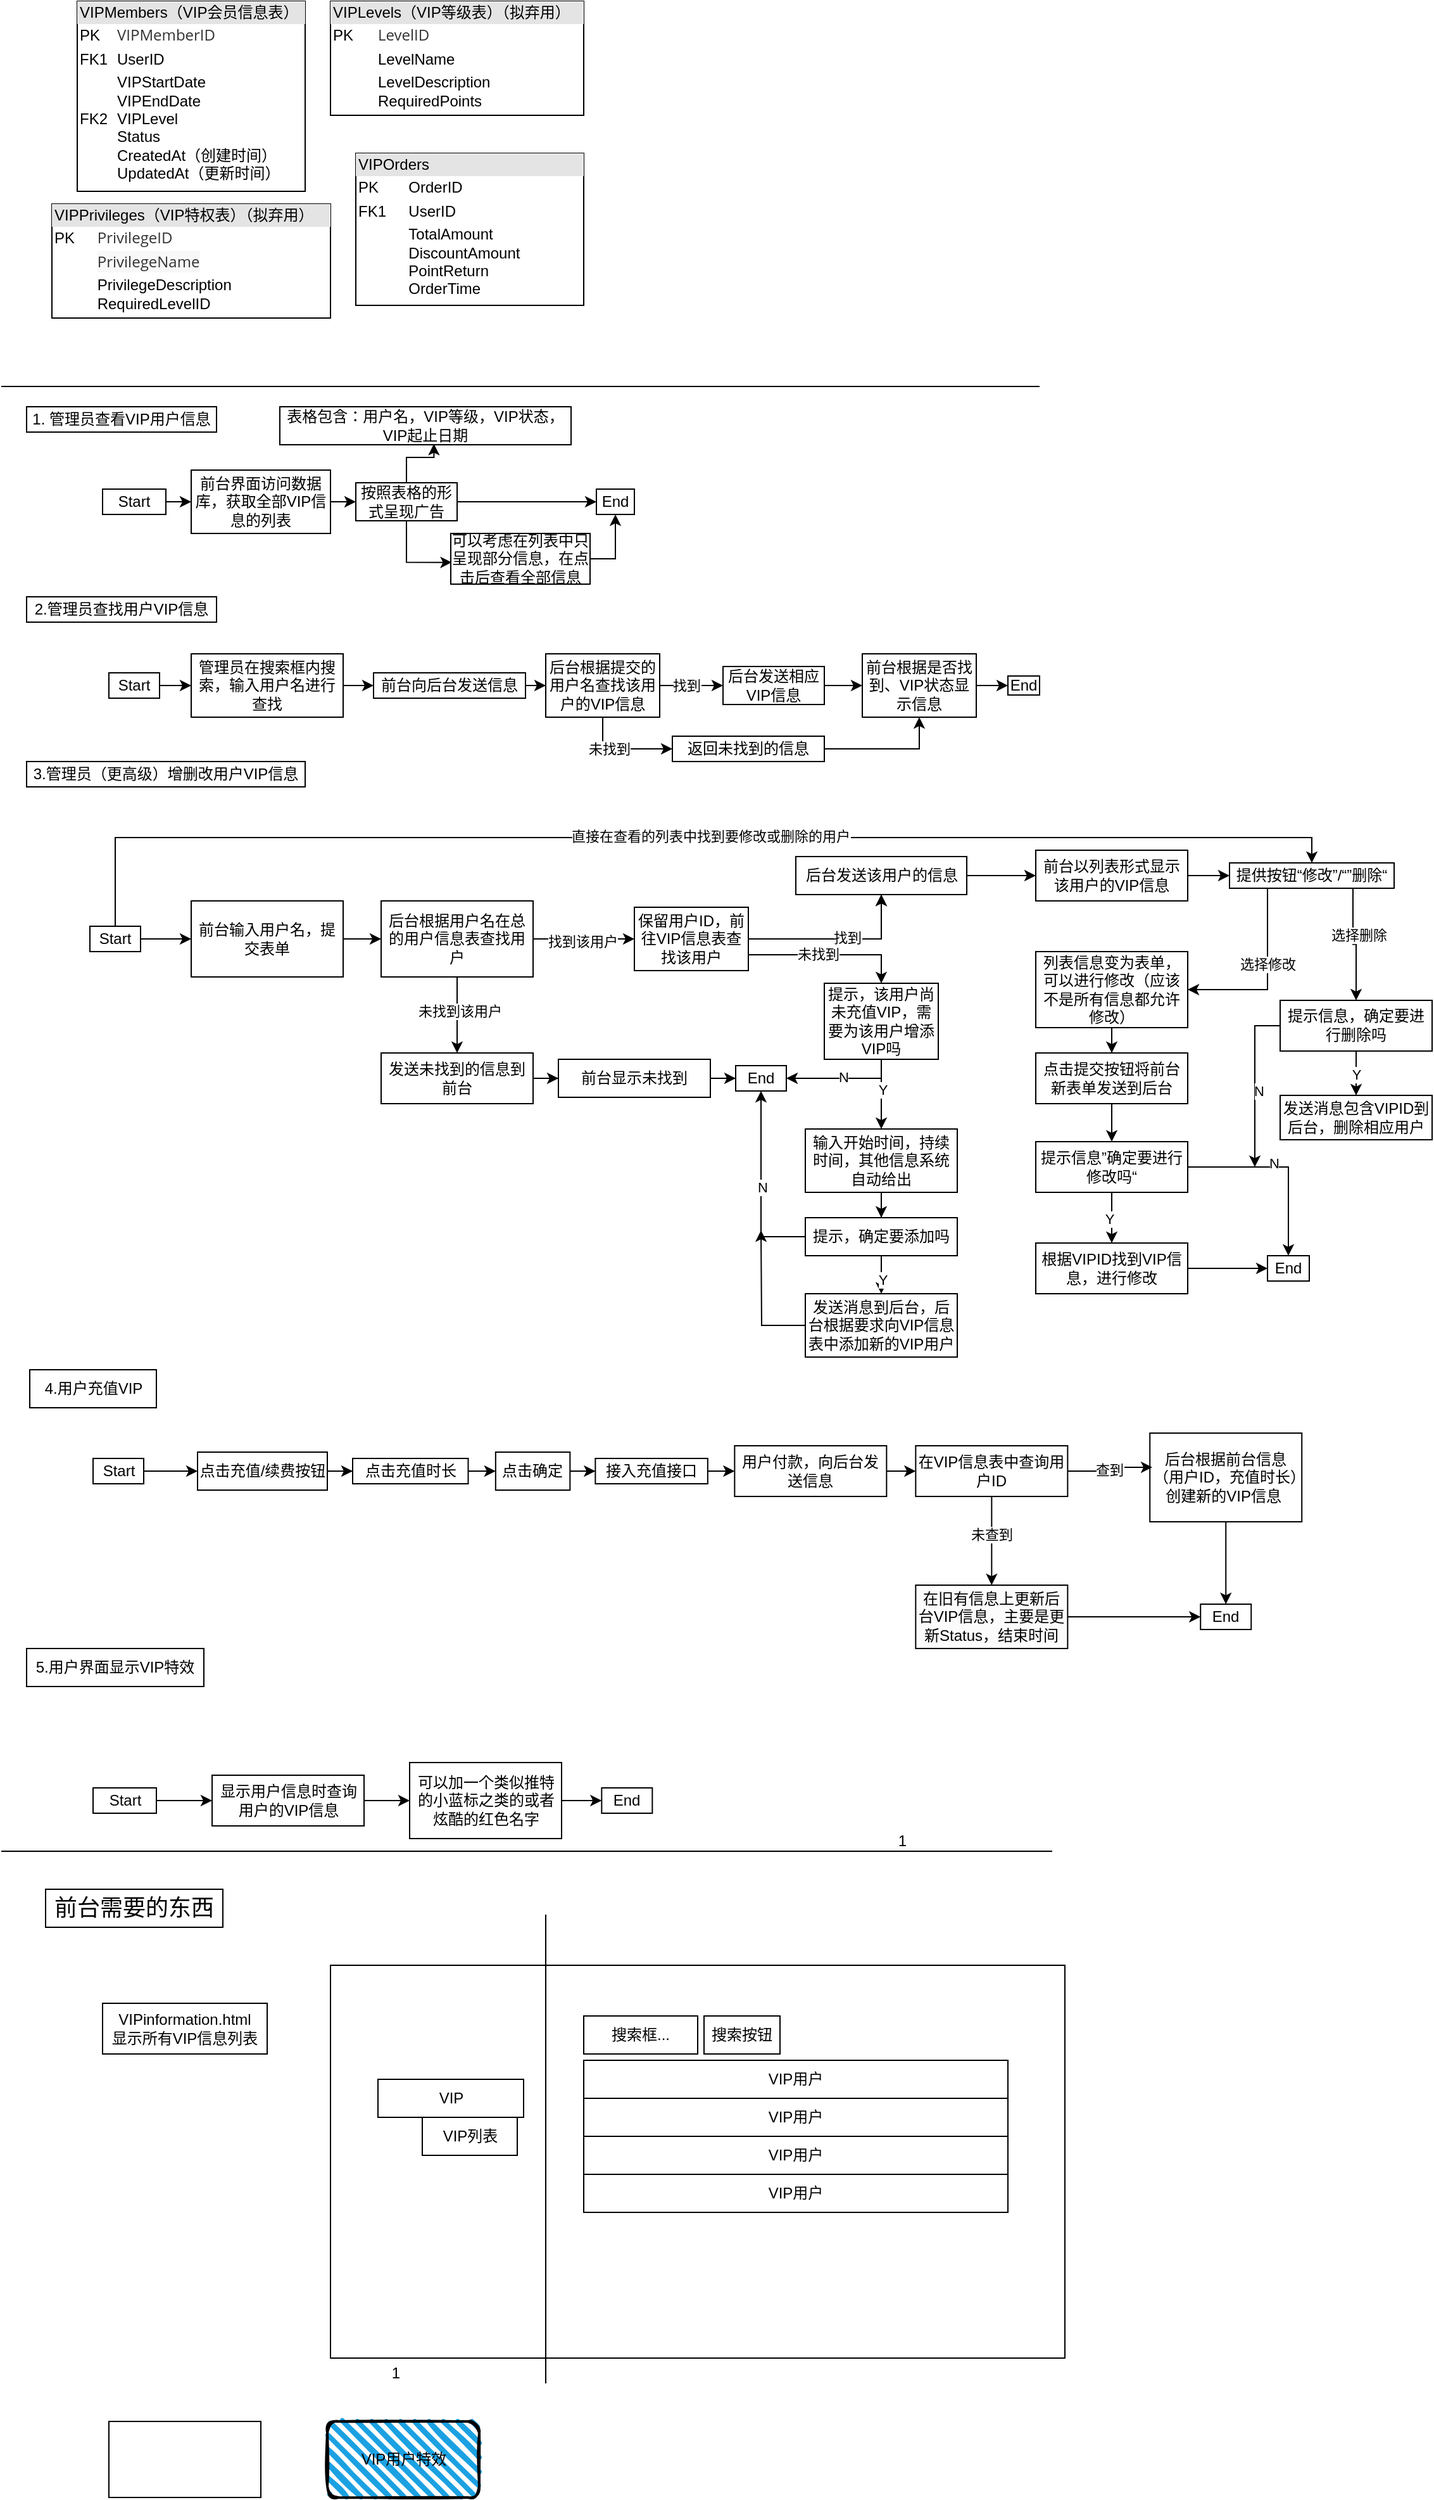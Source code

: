 <mxfile version="20.5.3" type="embed"><diagram name="第 1 页" id="1WRkIkmlVNOjLT17XS-x"><mxGraphModel dx="891" dy="735" grid="1" gridSize="10" guides="1" tooltips="1" connect="1" arrows="1" fold="1" page="1" pageScale="1" pageWidth="827" pageHeight="1169" math="0" shadow="0"><root><mxCell id="0"/><mxCell id="1" parent="0"/><mxCell id="izmXMdnwvWPawQ0ss3po-161" value="" style="rounded=0;whiteSpace=wrap;html=1;" parent="1" vertex="1"><mxGeometry x="260" y="1570" width="580" height="310" as="geometry"/></mxCell><mxCell id="izmXMdnwvWPawQ0ss3po-1" value="&lt;div style=&quot;box-sizing:border-box;width:100%;background:#e4e4e4;padding:2px;&quot;&gt;&lt;font color=&quot;#000000&quot;&gt;VIPMembers（VIP会员信息表）&lt;/font&gt;&lt;/div&gt;&lt;table style=&quot;width:100%;font-size:1em;&quot; cellpadding=&quot;2&quot; cellspacing=&quot;0&quot;&gt;&lt;tbody&gt;&lt;tr&gt;&lt;td&gt;PK&lt;/td&gt;&lt;td&gt;&lt;span style=&quot;color: rgb(51, 51, 51); font-family: &amp;quot;Open Sans&amp;quot;, &amp;quot;Clear Sans&amp;quot;, &amp;quot;Helvetica Neue&amp;quot;, Helvetica, Arial, &amp;quot;Segoe UI Emoji&amp;quot;, sans-serif; white-space-collapse: preserve; background-color: rgb(255, 255, 255);&quot;&gt;&lt;font style=&quot;font-size: 12px;&quot;&gt;VIPMemberID&lt;/font&gt;&lt;/span&gt;&lt;br&gt;&lt;/td&gt;&lt;/tr&gt;&lt;tr&gt;&lt;td&gt;FK1&lt;/td&gt;&lt;td&gt;UserID&lt;/td&gt;&lt;/tr&gt;&lt;tr&gt;&lt;td&gt;FK2&lt;br&gt;&lt;br&gt;&lt;/td&gt;&lt;td&gt;VIPStartDate&lt;br&gt;VIPEndDate&lt;br&gt;VIPLevel&lt;br&gt;Status&lt;br&gt;CreatedAt（创建时间）&lt;br&gt;UpdatedAt（更新时间）&lt;/td&gt;&lt;/tr&gt;&lt;/tbody&gt;&lt;/table&gt;" style="verticalAlign=top;align=left;overflow=fill;html=1;whiteSpace=wrap;" parent="1" vertex="1"><mxGeometry x="60" y="20" width="180" height="150" as="geometry"/></mxCell><mxCell id="izmXMdnwvWPawQ0ss3po-2" value="&lt;div style=&quot;box-sizing:border-box;width:100%;background:#e4e4e4;padding:2px;&quot;&gt;&lt;font color=&quot;#000000&quot;&gt;VIPLevels（VIP等级表）（拟弃用）&lt;/font&gt;&lt;/div&gt;&lt;table style=&quot;width:100%;font-size:1em;&quot; cellpadding=&quot;2&quot; cellspacing=&quot;0&quot;&gt;&lt;tbody&gt;&lt;tr&gt;&lt;td&gt;PK&lt;/td&gt;&lt;td&gt;&lt;span style=&quot;color: rgb(51, 51, 51); font-family: &amp;quot;Open Sans&amp;quot;, &amp;quot;Clear Sans&amp;quot;, &amp;quot;Helvetica Neue&amp;quot;, Helvetica, Arial, &amp;quot;Segoe UI Emoji&amp;quot;, sans-serif; white-space-collapse: preserve; background-color: rgb(255, 255, 255);&quot;&gt;&lt;font style=&quot;font-size: 12px;&quot;&gt;LevelID&lt;/font&gt;&lt;/span&gt;&lt;br&gt;&lt;/td&gt;&lt;/tr&gt;&lt;tr&gt;&lt;td&gt;&lt;br&gt;&lt;/td&gt;&lt;td&gt;LevelName&lt;/td&gt;&lt;/tr&gt;&lt;tr&gt;&lt;td&gt;&lt;/td&gt;&lt;td&gt;LevelDescription&lt;br&gt;RequiredPoints&lt;/td&gt;&lt;/tr&gt;&lt;/tbody&gt;&lt;/table&gt;" style="verticalAlign=top;align=left;overflow=fill;html=1;whiteSpace=wrap;" parent="1" vertex="1"><mxGeometry x="260" y="20" width="200" height="90" as="geometry"/></mxCell><mxCell id="izmXMdnwvWPawQ0ss3po-3" value="&lt;div style=&quot;box-sizing:border-box;width:100%;background:#e4e4e4;padding:2px;&quot;&gt;&lt;font color=&quot;#000000&quot;&gt;VIPPrivileges（VIP特权表）（拟弃用）&lt;/font&gt;&lt;/div&gt;&lt;table style=&quot;width:100%;font-size:1em;&quot; cellpadding=&quot;2&quot; cellspacing=&quot;0&quot;&gt;&lt;tbody&gt;&lt;tr&gt;&lt;td&gt;PK&lt;/td&gt;&lt;td&gt;&lt;span style=&quot;color: rgb(51, 51, 51); font-family: &amp;quot;Open Sans&amp;quot;, &amp;quot;Clear Sans&amp;quot;, &amp;quot;Helvetica Neue&amp;quot;, Helvetica, Arial, &amp;quot;Segoe UI Emoji&amp;quot;, sans-serif; white-space-collapse: preserve; background-color: rgb(255, 255, 255);&quot;&gt;&lt;font style=&quot;font-size: 12px;&quot;&gt;PrivilegeID&lt;/font&gt;&lt;/span&gt;&lt;br&gt;&lt;/td&gt;&lt;/tr&gt;&lt;tr&gt;&lt;td&gt;&lt;br&gt;&lt;/td&gt;&lt;td&gt;&lt;span style=&quot;color: rgb(51, 51, 51); font-family: &amp;quot;Open Sans&amp;quot;, &amp;quot;Clear Sans&amp;quot;, &amp;quot;Helvetica Neue&amp;quot;, Helvetica, Arial, &amp;quot;Segoe UI Emoji&amp;quot;, sans-serif; white-space-collapse: preserve; background-color: rgb(248, 248, 248);&quot;&gt;&lt;font style=&quot;font-size: 12px;&quot;&gt;PrivilegeName&lt;/font&gt;&lt;/span&gt;&lt;br&gt;&lt;/td&gt;&lt;/tr&gt;&lt;tr&gt;&lt;td&gt;&lt;/td&gt;&lt;td&gt;PrivilegeDescription&lt;br&gt;RequiredLevelID&lt;/td&gt;&lt;/tr&gt;&lt;/tbody&gt;&lt;/table&gt;" style="verticalAlign=top;align=left;overflow=fill;html=1;whiteSpace=wrap;" parent="1" vertex="1"><mxGeometry x="40" y="180" width="220" height="90" as="geometry"/></mxCell><mxCell id="izmXMdnwvWPawQ0ss3po-4" value="&lt;div style=&quot;box-sizing:border-box;width:100%;background:#e4e4e4;padding:2px;&quot;&gt;&lt;font color=&quot;#000000&quot;&gt;VIPOrders&lt;/font&gt;&lt;/div&gt;&lt;table style=&quot;width:100%;font-size:1em;&quot; cellpadding=&quot;2&quot; cellspacing=&quot;0&quot;&gt;&lt;tbody&gt;&lt;tr&gt;&lt;td&gt;PK&lt;/td&gt;&lt;td&gt;OrderID&lt;/td&gt;&lt;/tr&gt;&lt;tr&gt;&lt;td&gt;FK1&lt;/td&gt;&lt;td&gt;UserID&lt;/td&gt;&lt;/tr&gt;&lt;tr&gt;&lt;td&gt;&lt;/td&gt;&lt;td&gt;TotalAmount&lt;br&gt;DiscountAmount&lt;br&gt;PointReturn&lt;br&gt;OrderTime&lt;/td&gt;&lt;/tr&gt;&lt;/tbody&gt;&lt;/table&gt;" style="verticalAlign=top;align=left;overflow=fill;html=1;whiteSpace=wrap;" parent="1" vertex="1"><mxGeometry x="280" y="140" width="180" height="120" as="geometry"/></mxCell><mxCell id="izmXMdnwvWPawQ0ss3po-5" value="" style="line;strokeWidth=1;fillColor=none;align=left;verticalAlign=middle;spacingTop=-1;spacingLeft=3;spacingRight=3;rotatable=0;labelPosition=right;points=[];portConstraint=eastwest;strokeColor=inherit;" parent="1" vertex="1"><mxGeometry y="320" width="820" height="8" as="geometry"/></mxCell><mxCell id="izmXMdnwvWPawQ0ss3po-6" value="1. 管理员查看VIP用户信息" style="rounded=0;whiteSpace=wrap;html=1;" parent="1" vertex="1"><mxGeometry x="20" y="340" width="150" height="20" as="geometry"/></mxCell><mxCell id="izmXMdnwvWPawQ0ss3po-23" value="" style="edgeStyle=orthogonalEdgeStyle;rounded=0;orthogonalLoop=1;jettySize=auto;html=1;" parent="1" source="izmXMdnwvWPawQ0ss3po-7" target="izmXMdnwvWPawQ0ss3po-22" edge="1"><mxGeometry relative="1" as="geometry"/></mxCell><mxCell id="izmXMdnwvWPawQ0ss3po-7" value="Start" style="rounded=0;whiteSpace=wrap;html=1;" parent="1" vertex="1"><mxGeometry x="85" y="550" width="40" height="20" as="geometry"/></mxCell><mxCell id="izmXMdnwvWPawQ0ss3po-8" style="edgeStyle=orthogonalEdgeStyle;rounded=0;orthogonalLoop=1;jettySize=auto;html=1;exitX=1;exitY=0.5;exitDx=0;exitDy=0;entryX=0;entryY=0.5;entryDx=0;entryDy=0;" parent="1" source="izmXMdnwvWPawQ0ss3po-9" target="izmXMdnwvWPawQ0ss3po-11" edge="1"><mxGeometry relative="1" as="geometry"/></mxCell><mxCell id="izmXMdnwvWPawQ0ss3po-9" value="Start" style="rounded=0;whiteSpace=wrap;html=1;" parent="1" vertex="1"><mxGeometry x="80" y="405" width="50" height="20" as="geometry"/></mxCell><mxCell id="izmXMdnwvWPawQ0ss3po-10" style="edgeStyle=orthogonalEdgeStyle;rounded=0;orthogonalLoop=1;jettySize=auto;html=1;exitX=1;exitY=0.5;exitDx=0;exitDy=0;entryX=0;entryY=0.5;entryDx=0;entryDy=0;" parent="1" source="izmXMdnwvWPawQ0ss3po-11" target="izmXMdnwvWPawQ0ss3po-12" edge="1"><mxGeometry relative="1" as="geometry"/></mxCell><mxCell id="izmXMdnwvWPawQ0ss3po-14" value="" style="edgeStyle=orthogonalEdgeStyle;rounded=0;orthogonalLoop=1;jettySize=auto;html=1;entryX=0.007;entryY=0.571;entryDx=0;entryDy=0;entryPerimeter=0;exitX=0.5;exitY=1;exitDx=0;exitDy=0;" parent="1" source="izmXMdnwvWPawQ0ss3po-12" target="izmXMdnwvWPawQ0ss3po-13" edge="1"><mxGeometry relative="1" as="geometry"/></mxCell><mxCell id="izmXMdnwvWPawQ0ss3po-11" value="前台界面访问数据库，获取全部VIP信息的列表" style="rounded=0;whiteSpace=wrap;html=1;" parent="1" vertex="1"><mxGeometry x="150" y="390" width="110" height="50" as="geometry"/></mxCell><mxCell id="izmXMdnwvWPawQ0ss3po-15" value="" style="edgeStyle=orthogonalEdgeStyle;rounded=0;orthogonalLoop=1;jettySize=auto;html=1;entryX=0;entryY=0.5;entryDx=0;entryDy=0;" parent="1" source="izmXMdnwvWPawQ0ss3po-12" target="izmXMdnwvWPawQ0ss3po-17" edge="1"><mxGeometry relative="1" as="geometry"><mxPoint x="500" y="410" as="targetPoint"/></mxGeometry></mxCell><mxCell id="izmXMdnwvWPawQ0ss3po-20" value="" style="edgeStyle=orthogonalEdgeStyle;rounded=0;orthogonalLoop=1;jettySize=auto;html=1;entryX=0.529;entryY=0.975;entryDx=0;entryDy=0;entryPerimeter=0;" parent="1" source="izmXMdnwvWPawQ0ss3po-12" target="izmXMdnwvWPawQ0ss3po-21" edge="1"><mxGeometry relative="1" as="geometry"><mxPoint x="340" y="370" as="targetPoint"/></mxGeometry></mxCell><mxCell id="izmXMdnwvWPawQ0ss3po-12" value="按照表格的形式呈现广告" style="whiteSpace=wrap;html=1;" parent="1" vertex="1"><mxGeometry x="280" y="400" width="80" height="30" as="geometry"/></mxCell><mxCell id="izmXMdnwvWPawQ0ss3po-18" style="edgeStyle=orthogonalEdgeStyle;rounded=0;orthogonalLoop=1;jettySize=auto;html=1;exitX=1;exitY=0.5;exitDx=0;exitDy=0;entryX=0.5;entryY=1;entryDx=0;entryDy=0;" parent="1" source="izmXMdnwvWPawQ0ss3po-13" target="izmXMdnwvWPawQ0ss3po-17" edge="1"><mxGeometry relative="1" as="geometry"/></mxCell><mxCell id="izmXMdnwvWPawQ0ss3po-13" value="可以考虑在列表中只呈现部分信息，在点击后查看全部信息" style="whiteSpace=wrap;html=1;rounded=0;" parent="1" vertex="1"><mxGeometry x="355" y="440" width="110" height="40" as="geometry"/></mxCell><mxCell id="izmXMdnwvWPawQ0ss3po-17" value="End" style="whiteSpace=wrap;html=1;" parent="1" vertex="1"><mxGeometry x="470" y="405" width="30" height="20" as="geometry"/></mxCell><mxCell id="izmXMdnwvWPawQ0ss3po-19" value="2.管理员查找用户VIP信息" style="whiteSpace=wrap;html=1;" parent="1" vertex="1"><mxGeometry x="20" y="490" width="150" height="20" as="geometry"/></mxCell><mxCell id="izmXMdnwvWPawQ0ss3po-21" value="表格包含：用户名，VIP等级，VIP状态，VIP起止日期" style="whiteSpace=wrap;html=1;" parent="1" vertex="1"><mxGeometry x="220" y="340" width="230" height="30" as="geometry"/></mxCell><mxCell id="izmXMdnwvWPawQ0ss3po-25" value="" style="edgeStyle=orthogonalEdgeStyle;rounded=0;orthogonalLoop=1;jettySize=auto;html=1;" parent="1" source="izmXMdnwvWPawQ0ss3po-22" target="izmXMdnwvWPawQ0ss3po-24" edge="1"><mxGeometry relative="1" as="geometry"/></mxCell><mxCell id="izmXMdnwvWPawQ0ss3po-22" value="管理员在搜索框内搜索，输入用户名进行查找" style="whiteSpace=wrap;html=1;rounded=0;" parent="1" vertex="1"><mxGeometry x="150" y="535" width="120" height="50" as="geometry"/></mxCell><mxCell id="izmXMdnwvWPawQ0ss3po-27" value="" style="edgeStyle=orthogonalEdgeStyle;rounded=0;orthogonalLoop=1;jettySize=auto;html=1;" parent="1" source="izmXMdnwvWPawQ0ss3po-24" target="izmXMdnwvWPawQ0ss3po-26" edge="1"><mxGeometry relative="1" as="geometry"/></mxCell><mxCell id="izmXMdnwvWPawQ0ss3po-24" value="前台向后台发送信息" style="whiteSpace=wrap;html=1;rounded=0;" parent="1" vertex="1"><mxGeometry x="294" y="550" width="120" height="20" as="geometry"/></mxCell><mxCell id="izmXMdnwvWPawQ0ss3po-29" value="" style="edgeStyle=orthogonalEdgeStyle;rounded=0;orthogonalLoop=1;jettySize=auto;html=1;entryX=0;entryY=0.5;entryDx=0;entryDy=0;" parent="1" source="izmXMdnwvWPawQ0ss3po-26" target="izmXMdnwvWPawQ0ss3po-28" edge="1"><mxGeometry relative="1" as="geometry"/></mxCell><mxCell id="izmXMdnwvWPawQ0ss3po-33" value="找到" style="edgeLabel;html=1;align=center;verticalAlign=middle;resizable=0;points=[];" parent="izmXMdnwvWPawQ0ss3po-29" vertex="1" connectable="0"><mxGeometry x="-0.179" relative="1" as="geometry"><mxPoint as="offset"/></mxGeometry></mxCell><mxCell id="izmXMdnwvWPawQ0ss3po-35" value="" style="edgeStyle=orthogonalEdgeStyle;rounded=0;orthogonalLoop=1;jettySize=auto;html=1;entryX=0;entryY=0.5;entryDx=0;entryDy=0;exitX=0.5;exitY=1;exitDx=0;exitDy=0;" parent="1" source="izmXMdnwvWPawQ0ss3po-26" target="izmXMdnwvWPawQ0ss3po-34" edge="1"><mxGeometry relative="1" as="geometry"/></mxCell><mxCell id="izmXMdnwvWPawQ0ss3po-36" value="未找到" style="edgeLabel;html=1;align=center;verticalAlign=middle;resizable=0;points=[];" parent="izmXMdnwvWPawQ0ss3po-35" vertex="1" connectable="0"><mxGeometry x="-0.249" relative="1" as="geometry"><mxPoint as="offset"/></mxGeometry></mxCell><mxCell id="izmXMdnwvWPawQ0ss3po-26" value="后台根据提交的用户名查找该用户的VIP信息" style="whiteSpace=wrap;html=1;rounded=0;" parent="1" vertex="1"><mxGeometry x="430" y="535" width="90" height="50" as="geometry"/></mxCell><mxCell id="izmXMdnwvWPawQ0ss3po-32" value="" style="edgeStyle=orthogonalEdgeStyle;rounded=0;orthogonalLoop=1;jettySize=auto;html=1;" parent="1" source="izmXMdnwvWPawQ0ss3po-28" target="izmXMdnwvWPawQ0ss3po-31" edge="1"><mxGeometry relative="1" as="geometry"/></mxCell><mxCell id="izmXMdnwvWPawQ0ss3po-28" value="后台发送相应VIP信息" style="whiteSpace=wrap;html=1;rounded=0;" parent="1" vertex="1"><mxGeometry x="570" y="545" width="80" height="30" as="geometry"/></mxCell><mxCell id="izmXMdnwvWPawQ0ss3po-39" value="" style="edgeStyle=orthogonalEdgeStyle;rounded=0;orthogonalLoop=1;jettySize=auto;html=1;" parent="1" source="izmXMdnwvWPawQ0ss3po-31" target="izmXMdnwvWPawQ0ss3po-38" edge="1"><mxGeometry relative="1" as="geometry"/></mxCell><mxCell id="izmXMdnwvWPawQ0ss3po-31" value="前台根据是否找到、VIP状态显示信息" style="whiteSpace=wrap;html=1;rounded=0;" parent="1" vertex="1"><mxGeometry x="680" y="535" width="90" height="50" as="geometry"/></mxCell><mxCell id="izmXMdnwvWPawQ0ss3po-37" style="edgeStyle=orthogonalEdgeStyle;rounded=0;orthogonalLoop=1;jettySize=auto;html=1;entryX=0.5;entryY=1;entryDx=0;entryDy=0;" parent="1" source="izmXMdnwvWPawQ0ss3po-34" target="izmXMdnwvWPawQ0ss3po-31" edge="1"><mxGeometry relative="1" as="geometry"/></mxCell><mxCell id="izmXMdnwvWPawQ0ss3po-34" value="返回未找到的信息" style="whiteSpace=wrap;html=1;rounded=0;" parent="1" vertex="1"><mxGeometry x="530" y="600" width="120" height="20" as="geometry"/></mxCell><mxCell id="izmXMdnwvWPawQ0ss3po-38" value="End" style="whiteSpace=wrap;html=1;rounded=0;" parent="1" vertex="1"><mxGeometry x="795" y="552.5" width="25" height="15" as="geometry"/></mxCell><mxCell id="izmXMdnwvWPawQ0ss3po-40" value="3.管理员（更高级）增删改用户VIP信息" style="whiteSpace=wrap;html=1;" parent="1" vertex="1"><mxGeometry x="20" y="620" width="220" height="20" as="geometry"/></mxCell><mxCell id="izmXMdnwvWPawQ0ss3po-43" value="" style="edgeStyle=orthogonalEdgeStyle;rounded=0;orthogonalLoop=1;jettySize=auto;html=1;" parent="1" source="izmXMdnwvWPawQ0ss3po-41" target="izmXMdnwvWPawQ0ss3po-42" edge="1"><mxGeometry relative="1" as="geometry"/></mxCell><mxCell id="izmXMdnwvWPawQ0ss3po-65" style="edgeStyle=orthogonalEdgeStyle;rounded=0;orthogonalLoop=1;jettySize=auto;html=1;exitX=0.5;exitY=0;exitDx=0;exitDy=0;entryX=0.5;entryY=0;entryDx=0;entryDy=0;" parent="1" source="izmXMdnwvWPawQ0ss3po-41" target="izmXMdnwvWPawQ0ss3po-63" edge="1"><mxGeometry relative="1" as="geometry"/></mxCell><mxCell id="izmXMdnwvWPawQ0ss3po-66" value="直接在查看的列表中找到要修改或删除的用户" style="edgeLabel;html=1;align=center;verticalAlign=middle;resizable=0;points=[];" parent="izmXMdnwvWPawQ0ss3po-65" vertex="1" connectable="0"><mxGeometry x="0.043" y="1" relative="1" as="geometry"><mxPoint as="offset"/></mxGeometry></mxCell><mxCell id="izmXMdnwvWPawQ0ss3po-41" value="Start" style="whiteSpace=wrap;html=1;" parent="1" vertex="1"><mxGeometry x="70" y="750" width="40" height="20" as="geometry"/></mxCell><mxCell id="izmXMdnwvWPawQ0ss3po-45" value="" style="edgeStyle=orthogonalEdgeStyle;rounded=0;orthogonalLoop=1;jettySize=auto;html=1;" parent="1" source="izmXMdnwvWPawQ0ss3po-42" target="izmXMdnwvWPawQ0ss3po-44" edge="1"><mxGeometry relative="1" as="geometry"/></mxCell><mxCell id="izmXMdnwvWPawQ0ss3po-42" value="前台输入用户名，提交表单" style="whiteSpace=wrap;html=1;" parent="1" vertex="1"><mxGeometry x="150" y="730" width="120" height="60" as="geometry"/></mxCell><mxCell id="izmXMdnwvWPawQ0ss3po-47" value="" style="edgeStyle=orthogonalEdgeStyle;rounded=0;orthogonalLoop=1;jettySize=auto;html=1;" parent="1" source="izmXMdnwvWPawQ0ss3po-44" target="izmXMdnwvWPawQ0ss3po-46" edge="1"><mxGeometry relative="1" as="geometry"/></mxCell><mxCell id="izmXMdnwvWPawQ0ss3po-48" value="未找到该用户" style="edgeLabel;html=1;align=center;verticalAlign=middle;resizable=0;points=[];" parent="izmXMdnwvWPawQ0ss3po-47" vertex="1" connectable="0"><mxGeometry x="-0.119" y="2" relative="1" as="geometry"><mxPoint as="offset"/></mxGeometry></mxCell><mxCell id="izmXMdnwvWPawQ0ss3po-54" value="" style="edgeStyle=orthogonalEdgeStyle;rounded=0;orthogonalLoop=1;jettySize=auto;html=1;" parent="1" source="izmXMdnwvWPawQ0ss3po-44" target="izmXMdnwvWPawQ0ss3po-53" edge="1"><mxGeometry relative="1" as="geometry"/></mxCell><mxCell id="izmXMdnwvWPawQ0ss3po-55" value="找到该用户" style="edgeLabel;html=1;align=center;verticalAlign=middle;resizable=0;points=[];" parent="izmXMdnwvWPawQ0ss3po-54" vertex="1" connectable="0"><mxGeometry x="-0.027" y="-2" relative="1" as="geometry"><mxPoint as="offset"/></mxGeometry></mxCell><mxCell id="izmXMdnwvWPawQ0ss3po-44" value="后台根据用户名在总的用户信息表查找用户" style="whiteSpace=wrap;html=1;" parent="1" vertex="1"><mxGeometry x="300" y="730" width="120" height="60" as="geometry"/></mxCell><mxCell id="izmXMdnwvWPawQ0ss3po-50" value="" style="edgeStyle=orthogonalEdgeStyle;rounded=0;orthogonalLoop=1;jettySize=auto;html=1;" parent="1" source="izmXMdnwvWPawQ0ss3po-46" target="izmXMdnwvWPawQ0ss3po-49" edge="1"><mxGeometry relative="1" as="geometry"/></mxCell><mxCell id="izmXMdnwvWPawQ0ss3po-46" value="发送未找到的信息到前台" style="whiteSpace=wrap;html=1;" parent="1" vertex="1"><mxGeometry x="300" y="850" width="120" height="40" as="geometry"/></mxCell><mxCell id="izmXMdnwvWPawQ0ss3po-52" value="" style="edgeStyle=orthogonalEdgeStyle;rounded=0;orthogonalLoop=1;jettySize=auto;html=1;" parent="1" source="izmXMdnwvWPawQ0ss3po-49" target="izmXMdnwvWPawQ0ss3po-51" edge="1"><mxGeometry relative="1" as="geometry"/></mxCell><mxCell id="izmXMdnwvWPawQ0ss3po-49" value="前台显示未找到" style="whiteSpace=wrap;html=1;" parent="1" vertex="1"><mxGeometry x="440" y="855" width="120" height="30" as="geometry"/></mxCell><mxCell id="izmXMdnwvWPawQ0ss3po-51" value="End" style="whiteSpace=wrap;html=1;" parent="1" vertex="1"><mxGeometry x="580" y="860" width="40" height="20" as="geometry"/></mxCell><mxCell id="izmXMdnwvWPawQ0ss3po-57" value="" style="edgeStyle=orthogonalEdgeStyle;rounded=0;orthogonalLoop=1;jettySize=auto;html=1;" parent="1" source="izmXMdnwvWPawQ0ss3po-53" target="izmXMdnwvWPawQ0ss3po-56" edge="1"><mxGeometry relative="1" as="geometry"/></mxCell><mxCell id="izmXMdnwvWPawQ0ss3po-60" value="" style="edgeStyle=orthogonalEdgeStyle;rounded=0;orthogonalLoop=1;jettySize=auto;html=1;" parent="1" source="izmXMdnwvWPawQ0ss3po-53" target="izmXMdnwvWPawQ0ss3po-56" edge="1"><mxGeometry relative="1" as="geometry"/></mxCell><mxCell id="izmXMdnwvWPawQ0ss3po-113" value="找到" style="edgeLabel;html=1;align=center;verticalAlign=middle;resizable=0;points=[];" parent="izmXMdnwvWPawQ0ss3po-60" vertex="1" connectable="0"><mxGeometry x="0.11" y="1" relative="1" as="geometry"><mxPoint as="offset"/></mxGeometry></mxCell><mxCell id="izmXMdnwvWPawQ0ss3po-94" style="edgeStyle=orthogonalEdgeStyle;rounded=0;orthogonalLoop=1;jettySize=auto;html=1;exitX=1;exitY=0.75;exitDx=0;exitDy=0;entryX=0.5;entryY=0;entryDx=0;entryDy=0;" parent="1" source="izmXMdnwvWPawQ0ss3po-53" target="izmXMdnwvWPawQ0ss3po-95" edge="1"><mxGeometry relative="1" as="geometry"><mxPoint x="690" y="850" as="targetPoint"/></mxGeometry></mxCell><mxCell id="izmXMdnwvWPawQ0ss3po-96" value="未找到" style="edgeLabel;html=1;align=center;verticalAlign=middle;resizable=0;points=[];" parent="izmXMdnwvWPawQ0ss3po-94" vertex="1" connectable="0"><mxGeometry x="-0.137" y="1" relative="1" as="geometry"><mxPoint as="offset"/></mxGeometry></mxCell><mxCell id="izmXMdnwvWPawQ0ss3po-53" value="保留用户ID，前往VIP信息表查找该用户" style="whiteSpace=wrap;html=1;" parent="1" vertex="1"><mxGeometry x="500" y="735" width="90" height="50" as="geometry"/></mxCell><mxCell id="izmXMdnwvWPawQ0ss3po-62" value="" style="edgeStyle=orthogonalEdgeStyle;rounded=0;orthogonalLoop=1;jettySize=auto;html=1;" parent="1" source="izmXMdnwvWPawQ0ss3po-56" target="izmXMdnwvWPawQ0ss3po-61" edge="1"><mxGeometry relative="1" as="geometry"/></mxCell><mxCell id="izmXMdnwvWPawQ0ss3po-56" value="后台发送该用户的信息" style="whiteSpace=wrap;html=1;" parent="1" vertex="1"><mxGeometry x="627.5" y="695" width="135" height="30" as="geometry"/></mxCell><mxCell id="izmXMdnwvWPawQ0ss3po-64" value="" style="edgeStyle=orthogonalEdgeStyle;rounded=0;orthogonalLoop=1;jettySize=auto;html=1;" parent="1" source="izmXMdnwvWPawQ0ss3po-61" target="izmXMdnwvWPawQ0ss3po-63" edge="1"><mxGeometry relative="1" as="geometry"/></mxCell><mxCell id="izmXMdnwvWPawQ0ss3po-61" value="前台以列表形式显示该用户的VIP信息" style="whiteSpace=wrap;html=1;" parent="1" vertex="1"><mxGeometry x="817" y="690" width="120" height="40" as="geometry"/></mxCell><mxCell id="izmXMdnwvWPawQ0ss3po-68" value="" style="edgeStyle=orthogonalEdgeStyle;rounded=0;orthogonalLoop=1;jettySize=auto;html=1;exitX=0.25;exitY=1;exitDx=0;exitDy=0;" parent="1" source="izmXMdnwvWPawQ0ss3po-63" target="izmXMdnwvWPawQ0ss3po-67" edge="1"><mxGeometry relative="1" as="geometry"><Array as="points"><mxPoint x="1000" y="720"/><mxPoint x="1000" y="800"/></Array></mxGeometry></mxCell><mxCell id="izmXMdnwvWPawQ0ss3po-69" value="选择修改" style="edgeLabel;html=1;align=center;verticalAlign=middle;resizable=0;points=[];" parent="izmXMdnwvWPawQ0ss3po-68" vertex="1" connectable="0"><mxGeometry x="-0.142" relative="1" as="geometry"><mxPoint as="offset"/></mxGeometry></mxCell><mxCell id="izmXMdnwvWPawQ0ss3po-75" style="edgeStyle=orthogonalEdgeStyle;rounded=0;orthogonalLoop=1;jettySize=auto;html=1;exitX=0.75;exitY=1;exitDx=0;exitDy=0;entryX=0.5;entryY=0;entryDx=0;entryDy=0;" parent="1" source="izmXMdnwvWPawQ0ss3po-63" target="izmXMdnwvWPawQ0ss3po-76" edge="1"><mxGeometry relative="1" as="geometry"><mxPoint x="1100" y="810" as="targetPoint"/></mxGeometry></mxCell><mxCell id="izmXMdnwvWPawQ0ss3po-78" value="选择删除" style="edgeLabel;html=1;align=center;verticalAlign=middle;resizable=0;points=[];" parent="izmXMdnwvWPawQ0ss3po-75" vertex="1" connectable="0"><mxGeometry x="-0.188" y="4" relative="1" as="geometry"><mxPoint as="offset"/></mxGeometry></mxCell><mxCell id="izmXMdnwvWPawQ0ss3po-63" value="提供按钮“修改”/“”删除“" style="whiteSpace=wrap;html=1;" parent="1" vertex="1"><mxGeometry x="970" y="700" width="130" height="20" as="geometry"/></mxCell><mxCell id="izmXMdnwvWPawQ0ss3po-71" value="" style="edgeStyle=orthogonalEdgeStyle;rounded=0;orthogonalLoop=1;jettySize=auto;html=1;" parent="1" source="izmXMdnwvWPawQ0ss3po-67" target="izmXMdnwvWPawQ0ss3po-70" edge="1"><mxGeometry relative="1" as="geometry"/></mxCell><mxCell id="izmXMdnwvWPawQ0ss3po-67" value="列表信息变为表单，可以进行修改（应该不是所有信息都允许修改）" style="whiteSpace=wrap;html=1;" parent="1" vertex="1"><mxGeometry x="817" y="770" width="120" height="60" as="geometry"/></mxCell><mxCell id="izmXMdnwvWPawQ0ss3po-80" style="edgeStyle=orthogonalEdgeStyle;rounded=0;orthogonalLoop=1;jettySize=auto;html=1;exitX=0.5;exitY=1;exitDx=0;exitDy=0;entryX=0.5;entryY=0;entryDx=0;entryDy=0;" parent="1" source="izmXMdnwvWPawQ0ss3po-70" target="izmXMdnwvWPawQ0ss3po-79" edge="1"><mxGeometry relative="1" as="geometry"/></mxCell><mxCell id="izmXMdnwvWPawQ0ss3po-70" value="点击提交按钮将前台新表单发送到后台" style="whiteSpace=wrap;html=1;" parent="1" vertex="1"><mxGeometry x="817" y="850" width="120" height="40" as="geometry"/></mxCell><mxCell id="izmXMdnwvWPawQ0ss3po-88" value="" style="edgeStyle=orthogonalEdgeStyle;rounded=0;orthogonalLoop=1;jettySize=auto;html=1;" parent="1" source="izmXMdnwvWPawQ0ss3po-72" target="izmXMdnwvWPawQ0ss3po-87" edge="1"><mxGeometry relative="1" as="geometry"/></mxCell><mxCell id="izmXMdnwvWPawQ0ss3po-72" value="根据VIPID找到VIP信息，进行修改" style="whiteSpace=wrap;html=1;" parent="1" vertex="1"><mxGeometry x="817" y="1000" width="120" height="40" as="geometry"/></mxCell><mxCell id="izmXMdnwvWPawQ0ss3po-85" value="" style="edgeStyle=orthogonalEdgeStyle;rounded=0;orthogonalLoop=1;jettySize=auto;html=1;" parent="1" source="izmXMdnwvWPawQ0ss3po-76" target="izmXMdnwvWPawQ0ss3po-84" edge="1"><mxGeometry relative="1" as="geometry"/></mxCell><mxCell id="izmXMdnwvWPawQ0ss3po-86" value="Y" style="edgeLabel;html=1;align=center;verticalAlign=middle;resizable=0;points=[];" parent="izmXMdnwvWPawQ0ss3po-85" vertex="1" connectable="0"><mxGeometry x="-0.029" relative="1" as="geometry"><mxPoint as="offset"/></mxGeometry></mxCell><mxCell id="izmXMdnwvWPawQ0ss3po-111" style="edgeStyle=orthogonalEdgeStyle;rounded=0;orthogonalLoop=1;jettySize=auto;html=1;exitX=0;exitY=0.5;exitDx=0;exitDy=0;" parent="1" source="izmXMdnwvWPawQ0ss3po-76" edge="1"><mxGeometry relative="1" as="geometry"><mxPoint x="990" y="940" as="targetPoint"/></mxGeometry></mxCell><mxCell id="izmXMdnwvWPawQ0ss3po-112" value="N" style="edgeLabel;html=1;align=center;verticalAlign=middle;resizable=0;points=[];" parent="izmXMdnwvWPawQ0ss3po-111" vertex="1" connectable="0"><mxGeometry x="0.076" y="3" relative="1" as="geometry"><mxPoint as="offset"/></mxGeometry></mxCell><mxCell id="izmXMdnwvWPawQ0ss3po-76" value="提示信息，确定要进行删除吗" style="whiteSpace=wrap;html=1;" parent="1" vertex="1"><mxGeometry x="1010" y="808.48" width="120" height="40" as="geometry"/></mxCell><mxCell id="izmXMdnwvWPawQ0ss3po-81" style="edgeStyle=orthogonalEdgeStyle;rounded=0;orthogonalLoop=1;jettySize=auto;html=1;exitX=0.5;exitY=1;exitDx=0;exitDy=0;entryX=0.5;entryY=0;entryDx=0;entryDy=0;" parent="1" source="izmXMdnwvWPawQ0ss3po-79" target="izmXMdnwvWPawQ0ss3po-72" edge="1"><mxGeometry relative="1" as="geometry"/></mxCell><mxCell id="izmXMdnwvWPawQ0ss3po-83" value="Y" style="edgeLabel;html=1;align=center;verticalAlign=middle;resizable=0;points=[];" parent="izmXMdnwvWPawQ0ss3po-81" vertex="1" connectable="0"><mxGeometry x="0.056" y="-2" relative="1" as="geometry"><mxPoint as="offset"/></mxGeometry></mxCell><mxCell id="izmXMdnwvWPawQ0ss3po-89" style="edgeStyle=orthogonalEdgeStyle;rounded=0;orthogonalLoop=1;jettySize=auto;html=1;exitX=1;exitY=0.5;exitDx=0;exitDy=0;entryX=0.5;entryY=0;entryDx=0;entryDy=0;" parent="1" source="izmXMdnwvWPawQ0ss3po-79" target="izmXMdnwvWPawQ0ss3po-87" edge="1"><mxGeometry relative="1" as="geometry"/></mxCell><mxCell id="izmXMdnwvWPawQ0ss3po-90" value="N" style="edgeLabel;html=1;align=center;verticalAlign=middle;resizable=0;points=[];" parent="izmXMdnwvWPawQ0ss3po-89" vertex="1" connectable="0"><mxGeometry x="-0.091" y="3" relative="1" as="geometry"><mxPoint as="offset"/></mxGeometry></mxCell><mxCell id="izmXMdnwvWPawQ0ss3po-79" value="提示信息”确定要进行修改吗“" style="whiteSpace=wrap;html=1;" parent="1" vertex="1"><mxGeometry x="817" y="920" width="120" height="40" as="geometry"/></mxCell><mxCell id="izmXMdnwvWPawQ0ss3po-84" value="发送消息包含VIPID到后台，删除相应用户" style="whiteSpace=wrap;html=1;" parent="1" vertex="1"><mxGeometry x="1010" y="883.48" width="120" height="35" as="geometry"/></mxCell><mxCell id="izmXMdnwvWPawQ0ss3po-87" value="End" style="whiteSpace=wrap;html=1;" parent="1" vertex="1"><mxGeometry x="1000" y="1010" width="33" height="20" as="geometry"/></mxCell><mxCell id="izmXMdnwvWPawQ0ss3po-97" style="edgeStyle=orthogonalEdgeStyle;rounded=0;orthogonalLoop=1;jettySize=auto;html=1;exitX=0.5;exitY=1;exitDx=0;exitDy=0;entryX=1;entryY=0.5;entryDx=0;entryDy=0;" parent="1" source="izmXMdnwvWPawQ0ss3po-95" target="izmXMdnwvWPawQ0ss3po-51" edge="1"><mxGeometry relative="1" as="geometry"><Array as="points"><mxPoint x="695" y="870"/></Array></mxGeometry></mxCell><mxCell id="izmXMdnwvWPawQ0ss3po-98" value="N" style="edgeLabel;html=1;align=center;verticalAlign=middle;resizable=0;points=[];" parent="izmXMdnwvWPawQ0ss3po-97" vertex="1" connectable="0"><mxGeometry x="0.003" y="-1" relative="1" as="geometry"><mxPoint as="offset"/></mxGeometry></mxCell><mxCell id="izmXMdnwvWPawQ0ss3po-100" value="" style="edgeStyle=orthogonalEdgeStyle;rounded=0;orthogonalLoop=1;jettySize=auto;html=1;" parent="1" source="izmXMdnwvWPawQ0ss3po-95" target="izmXMdnwvWPawQ0ss3po-99" edge="1"><mxGeometry relative="1" as="geometry"/></mxCell><mxCell id="izmXMdnwvWPawQ0ss3po-101" value="Y" style="edgeLabel;html=1;align=center;verticalAlign=middle;resizable=0;points=[];" parent="izmXMdnwvWPawQ0ss3po-100" vertex="1" connectable="0"><mxGeometry x="-0.126" y="1" relative="1" as="geometry"><mxPoint as="offset"/></mxGeometry></mxCell><mxCell id="izmXMdnwvWPawQ0ss3po-95" value="提示，该用户尚未充值VIP，需要为该用户增添VIP吗" style="whiteSpace=wrap;html=1;" parent="1" vertex="1"><mxGeometry x="650" y="795" width="90" height="60" as="geometry"/></mxCell><mxCell id="izmXMdnwvWPawQ0ss3po-103" value="" style="edgeStyle=orthogonalEdgeStyle;rounded=0;orthogonalLoop=1;jettySize=auto;html=1;" parent="1" source="izmXMdnwvWPawQ0ss3po-99" target="izmXMdnwvWPawQ0ss3po-102" edge="1"><mxGeometry relative="1" as="geometry"/></mxCell><mxCell id="izmXMdnwvWPawQ0ss3po-99" value="输入开始时间，持续时间，其他信息系统自动给出" style="whiteSpace=wrap;html=1;" parent="1" vertex="1"><mxGeometry x="635" y="910" width="120" height="50" as="geometry"/></mxCell><mxCell id="izmXMdnwvWPawQ0ss3po-105" value="" style="edgeStyle=orthogonalEdgeStyle;rounded=0;orthogonalLoop=1;jettySize=auto;html=1;" parent="1" source="izmXMdnwvWPawQ0ss3po-102" target="izmXMdnwvWPawQ0ss3po-104" edge="1"><mxGeometry relative="1" as="geometry"/></mxCell><mxCell id="izmXMdnwvWPawQ0ss3po-106" value="Y" style="edgeLabel;html=1;align=center;verticalAlign=middle;resizable=0;points=[];" parent="izmXMdnwvWPawQ0ss3po-105" vertex="1" connectable="0"><mxGeometry x="-0.16" y="-1" relative="1" as="geometry"><mxPoint as="offset"/></mxGeometry></mxCell><mxCell id="izmXMdnwvWPawQ0ss3po-107" style="edgeStyle=orthogonalEdgeStyle;rounded=0;orthogonalLoop=1;jettySize=auto;html=1;exitX=0;exitY=0.5;exitDx=0;exitDy=0;entryX=0.5;entryY=1;entryDx=0;entryDy=0;" parent="1" source="izmXMdnwvWPawQ0ss3po-102" target="izmXMdnwvWPawQ0ss3po-51" edge="1"><mxGeometry relative="1" as="geometry"/></mxCell><mxCell id="izmXMdnwvWPawQ0ss3po-108" value="N" style="edgeLabel;html=1;align=center;verticalAlign=middle;resizable=0;points=[];" parent="izmXMdnwvWPawQ0ss3po-107" vertex="1" connectable="0"><mxGeometry x="-0.011" y="-1" relative="1" as="geometry"><mxPoint as="offset"/></mxGeometry></mxCell><mxCell id="izmXMdnwvWPawQ0ss3po-102" value="提示，确定要添加吗" style="whiteSpace=wrap;html=1;" parent="1" vertex="1"><mxGeometry x="635" y="980" width="120" height="30" as="geometry"/></mxCell><mxCell id="izmXMdnwvWPawQ0ss3po-109" style="edgeStyle=orthogonalEdgeStyle;rounded=0;orthogonalLoop=1;jettySize=auto;html=1;exitX=0;exitY=0.5;exitDx=0;exitDy=0;" parent="1" source="izmXMdnwvWPawQ0ss3po-104" edge="1"><mxGeometry relative="1" as="geometry"><mxPoint x="600" y="990" as="targetPoint"/></mxGeometry></mxCell><mxCell id="izmXMdnwvWPawQ0ss3po-104" value="发送消息到后台，后台根据要求向VIP信息表中添加新的VIP用户" style="whiteSpace=wrap;html=1;" parent="1" vertex="1"><mxGeometry x="635" y="1040" width="120" height="50" as="geometry"/></mxCell><mxCell id="izmXMdnwvWPawQ0ss3po-114" value="4.用户充值VIP" style="rounded=0;whiteSpace=wrap;html=1;" parent="1" vertex="1"><mxGeometry x="22.5" y="1100" width="100" height="30" as="geometry"/></mxCell><mxCell id="izmXMdnwvWPawQ0ss3po-117" value="" style="edgeStyle=orthogonalEdgeStyle;rounded=0;orthogonalLoop=1;jettySize=auto;html=1;" parent="1" source="izmXMdnwvWPawQ0ss3po-115" target="izmXMdnwvWPawQ0ss3po-116" edge="1"><mxGeometry relative="1" as="geometry"/></mxCell><mxCell id="izmXMdnwvWPawQ0ss3po-115" value="Start" style="rounded=0;whiteSpace=wrap;html=1;" parent="1" vertex="1"><mxGeometry x="72.5" y="1170" width="40" height="20" as="geometry"/></mxCell><mxCell id="izmXMdnwvWPawQ0ss3po-119" value="" style="edgeStyle=orthogonalEdgeStyle;rounded=0;orthogonalLoop=1;jettySize=auto;html=1;" parent="1" source="izmXMdnwvWPawQ0ss3po-116" target="izmXMdnwvWPawQ0ss3po-118" edge="1"><mxGeometry relative="1" as="geometry"/></mxCell><mxCell id="izmXMdnwvWPawQ0ss3po-116" value="点击充值/续费按钮" style="whiteSpace=wrap;html=1;rounded=0;" parent="1" vertex="1"><mxGeometry x="155" y="1165" width="102.5" height="30" as="geometry"/></mxCell><mxCell id="izmXMdnwvWPawQ0ss3po-121" value="" style="edgeStyle=orthogonalEdgeStyle;rounded=0;orthogonalLoop=1;jettySize=auto;html=1;" parent="1" source="izmXMdnwvWPawQ0ss3po-118" target="izmXMdnwvWPawQ0ss3po-120" edge="1"><mxGeometry relative="1" as="geometry"/></mxCell><mxCell id="izmXMdnwvWPawQ0ss3po-118" value="点击充值时长" style="whiteSpace=wrap;html=1;rounded=0;" parent="1" vertex="1"><mxGeometry x="277.5" y="1170" width="91.25" height="20" as="geometry"/></mxCell><mxCell id="izmXMdnwvWPawQ0ss3po-123" value="" style="edgeStyle=orthogonalEdgeStyle;rounded=0;orthogonalLoop=1;jettySize=auto;html=1;" parent="1" source="izmXMdnwvWPawQ0ss3po-120" target="izmXMdnwvWPawQ0ss3po-122" edge="1"><mxGeometry relative="1" as="geometry"/></mxCell><mxCell id="izmXMdnwvWPawQ0ss3po-120" value="点击确定" style="whiteSpace=wrap;html=1;rounded=0;" parent="1" vertex="1"><mxGeometry x="390.42" y="1165" width="58.75" height="30" as="geometry"/></mxCell><mxCell id="izmXMdnwvWPawQ0ss3po-125" value="" style="edgeStyle=orthogonalEdgeStyle;rounded=0;orthogonalLoop=1;jettySize=auto;html=1;" parent="1" source="izmXMdnwvWPawQ0ss3po-122" target="izmXMdnwvWPawQ0ss3po-124" edge="1"><mxGeometry relative="1" as="geometry"/></mxCell><mxCell id="izmXMdnwvWPawQ0ss3po-122" value="接入充值接口" style="whiteSpace=wrap;html=1;rounded=0;" parent="1" vertex="1"><mxGeometry x="469.17" y="1170" width="88.75" height="20" as="geometry"/></mxCell><mxCell id="izmXMdnwvWPawQ0ss3po-129" style="edgeStyle=orthogonalEdgeStyle;rounded=0;orthogonalLoop=1;jettySize=auto;html=1;exitX=1;exitY=0.5;exitDx=0;exitDy=0;entryX=0;entryY=0.5;entryDx=0;entryDy=0;" parent="1" source="izmXMdnwvWPawQ0ss3po-124" target="izmXMdnwvWPawQ0ss3po-128" edge="1"><mxGeometry relative="1" as="geometry"/></mxCell><mxCell id="izmXMdnwvWPawQ0ss3po-124" value="用户付款，向后台发送信息" style="whiteSpace=wrap;html=1;rounded=0;" parent="1" vertex="1"><mxGeometry x="579.17" y="1160" width="120" height="40" as="geometry"/></mxCell><mxCell id="izmXMdnwvWPawQ0ss3po-137" value="" style="edgeStyle=orthogonalEdgeStyle;rounded=0;orthogonalLoop=1;jettySize=auto;html=1;" parent="1" source="izmXMdnwvWPawQ0ss3po-126" target="izmXMdnwvWPawQ0ss3po-135" edge="1"><mxGeometry relative="1" as="geometry"/></mxCell><mxCell id="izmXMdnwvWPawQ0ss3po-126" value="后台根据前台信息（用户ID，充值时长）创建新的VIP信息&amp;nbsp;" style="whiteSpace=wrap;html=1;rounded=0;" parent="1" vertex="1"><mxGeometry x="907.12" y="1150" width="120" height="70" as="geometry"/></mxCell><mxCell id="izmXMdnwvWPawQ0ss3po-132" value="" style="edgeStyle=orthogonalEdgeStyle;rounded=0;orthogonalLoop=1;jettySize=auto;html=1;" parent="1" source="izmXMdnwvWPawQ0ss3po-128" target="izmXMdnwvWPawQ0ss3po-131" edge="1"><mxGeometry relative="1" as="geometry"/></mxCell><mxCell id="izmXMdnwvWPawQ0ss3po-134" value="未查到" style="edgeLabel;html=1;align=center;verticalAlign=middle;resizable=0;points=[];" parent="izmXMdnwvWPawQ0ss3po-132" vertex="1" connectable="0"><mxGeometry x="-0.158" relative="1" as="geometry"><mxPoint as="offset"/></mxGeometry></mxCell><mxCell id="izmXMdnwvWPawQ0ss3po-128" value="在VIP信息表中查询用户ID" style="whiteSpace=wrap;html=1;" parent="1" vertex="1"><mxGeometry x="722.17" y="1160" width="120" height="40" as="geometry"/></mxCell><mxCell id="izmXMdnwvWPawQ0ss3po-130" style="edgeStyle=orthogonalEdgeStyle;rounded=0;orthogonalLoop=1;jettySize=auto;html=1;exitX=1;exitY=0.5;exitDx=0;exitDy=0;entryX=0.016;entryY=0.385;entryDx=0;entryDy=0;entryPerimeter=0;" parent="1" source="izmXMdnwvWPawQ0ss3po-128" target="izmXMdnwvWPawQ0ss3po-126" edge="1"><mxGeometry relative="1" as="geometry"/></mxCell><mxCell id="izmXMdnwvWPawQ0ss3po-133" value="查到" style="edgeLabel;html=1;align=center;verticalAlign=middle;resizable=0;points=[];" parent="izmXMdnwvWPawQ0ss3po-130" vertex="1" connectable="0"><mxGeometry x="-0.039" y="-1" relative="1" as="geometry"><mxPoint x="-1" as="offset"/></mxGeometry></mxCell><mxCell id="izmXMdnwvWPawQ0ss3po-136" value="" style="edgeStyle=orthogonalEdgeStyle;rounded=0;orthogonalLoop=1;jettySize=auto;html=1;" parent="1" source="izmXMdnwvWPawQ0ss3po-131" target="izmXMdnwvWPawQ0ss3po-135" edge="1"><mxGeometry relative="1" as="geometry"/></mxCell><mxCell id="izmXMdnwvWPawQ0ss3po-131" value="&lt;div style=&quot;forced-color-adjust: none; color: rgb(0, 0, 0); font-family: Helvetica; font-size: 12px; font-style: normal; font-variant-ligatures: normal; font-variant-caps: normal; font-weight: 400; letter-spacing: normal; orphans: 2; text-align: center; text-indent: 0px; text-transform: none; widows: 2; word-spacing: 0px; -webkit-text-stroke-width: 0px; white-space: normal; background-color: rgb(251, 251, 251); text-decoration-thickness: initial; text-decoration-style: initial; text-decoration-color: initial;&quot;&gt;在旧有信息上更新后台VIP信息，主要是更新Status，结束时间&lt;/div&gt;" style="whiteSpace=wrap;html=1;" parent="1" vertex="1"><mxGeometry x="722.17" y="1270" width="120" height="50" as="geometry"/></mxCell><mxCell id="izmXMdnwvWPawQ0ss3po-135" value="End" style="whiteSpace=wrap;html=1;" parent="1" vertex="1"><mxGeometry x="947.12" y="1285" width="40" height="20" as="geometry"/></mxCell><mxCell id="izmXMdnwvWPawQ0ss3po-138" value="5.用户界面显示VIP特效" style="rounded=0;whiteSpace=wrap;html=1;" parent="1" vertex="1"><mxGeometry x="20" y="1320" width="140" height="30" as="geometry"/></mxCell><mxCell id="izmXMdnwvWPawQ0ss3po-143" value="" style="edgeStyle=orthogonalEdgeStyle;rounded=0;orthogonalLoop=1;jettySize=auto;html=1;" parent="1" source="izmXMdnwvWPawQ0ss3po-141" target="izmXMdnwvWPawQ0ss3po-142" edge="1"><mxGeometry relative="1" as="geometry"/></mxCell><mxCell id="izmXMdnwvWPawQ0ss3po-141" value="Start" style="whiteSpace=wrap;html=1;" parent="1" vertex="1"><mxGeometry x="72.5" y="1430" width="50" height="20" as="geometry"/></mxCell><mxCell id="izmXMdnwvWPawQ0ss3po-145" value="" style="edgeStyle=orthogonalEdgeStyle;rounded=0;orthogonalLoop=1;jettySize=auto;html=1;" parent="1" source="izmXMdnwvWPawQ0ss3po-142" target="izmXMdnwvWPawQ0ss3po-144" edge="1"><mxGeometry relative="1" as="geometry"/></mxCell><mxCell id="izmXMdnwvWPawQ0ss3po-142" value="显示用户信息时查询用户的VIP信息" style="whiteSpace=wrap;html=1;" parent="1" vertex="1"><mxGeometry x="166.5" y="1420" width="120" height="40" as="geometry"/></mxCell><mxCell id="izmXMdnwvWPawQ0ss3po-147" value="" style="edgeStyle=orthogonalEdgeStyle;rounded=0;orthogonalLoop=1;jettySize=auto;html=1;" parent="1" source="izmXMdnwvWPawQ0ss3po-144" target="izmXMdnwvWPawQ0ss3po-146" edge="1"><mxGeometry relative="1" as="geometry"/></mxCell><mxCell id="izmXMdnwvWPawQ0ss3po-144" value="可以加一个类似推特的小蓝标之类的或者炫酷的红色名字" style="whiteSpace=wrap;html=1;" parent="1" vertex="1"><mxGeometry x="322.5" y="1410" width="120" height="60" as="geometry"/></mxCell><mxCell id="izmXMdnwvWPawQ0ss3po-146" value="End" style="whiteSpace=wrap;html=1;" parent="1" vertex="1"><mxGeometry x="474.17" y="1430" width="40" height="20" as="geometry"/></mxCell><mxCell id="izmXMdnwvWPawQ0ss3po-148" value="" style="endArrow=none;html=1;rounded=0;" parent="1" edge="1"><mxGeometry relative="1" as="geometry"><mxPoint y="1480" as="sourcePoint"/><mxPoint x="830" y="1480" as="targetPoint"/></mxGeometry></mxCell><mxCell id="izmXMdnwvWPawQ0ss3po-149" value="1" style="resizable=0;html=1;whiteSpace=wrap;align=right;verticalAlign=bottom;" parent="izmXMdnwvWPawQ0ss3po-148" connectable="0" vertex="1"><mxGeometry x="1" relative="1" as="geometry"><mxPoint x="-114" as="offset"/></mxGeometry></mxCell><mxCell id="izmXMdnwvWPawQ0ss3po-150" value="&lt;font style=&quot;font-size: 18px;&quot;&gt;前台需要的东西&lt;/font&gt;" style="whiteSpace=wrap;html=1;" parent="1" vertex="1"><mxGeometry x="35" y="1510" width="140" height="30" as="geometry"/></mxCell><mxCell id="izmXMdnwvWPawQ0ss3po-151" value="VIPinformation.html&lt;div&gt;显示所有VIP信息列表&lt;/div&gt;" style="whiteSpace=wrap;html=1;" parent="1" vertex="1"><mxGeometry x="80" y="1600" width="130" height="40" as="geometry"/></mxCell><mxCell id="izmXMdnwvWPawQ0ss3po-152" value="VIP" style="rounded=0;whiteSpace=wrap;html=1;" parent="1" vertex="1"><mxGeometry x="297.5" y="1660" width="115" height="30" as="geometry"/></mxCell><mxCell id="izmXMdnwvWPawQ0ss3po-153" value="VIP列表" style="rounded=0;whiteSpace=wrap;html=1;" parent="1" vertex="1"><mxGeometry x="332.5" y="1690" width="75" height="30" as="geometry"/></mxCell><mxCell id="izmXMdnwvWPawQ0ss3po-155" value="VIP用户" style="rounded=0;whiteSpace=wrap;html=1;" parent="1" vertex="1"><mxGeometry x="460" y="1645" width="335" height="30" as="geometry"/></mxCell><mxCell id="izmXMdnwvWPawQ0ss3po-156" value="VIP用户" style="rounded=0;whiteSpace=wrap;html=1;" parent="1" vertex="1"><mxGeometry x="460" y="1675" width="335" height="30" as="geometry"/></mxCell><mxCell id="izmXMdnwvWPawQ0ss3po-157" value="VIP用户" style="rounded=0;whiteSpace=wrap;html=1;" parent="1" vertex="1"><mxGeometry x="460" y="1705" width="335" height="30" as="geometry"/></mxCell><mxCell id="izmXMdnwvWPawQ0ss3po-158" value="VIP用户" style="rounded=0;whiteSpace=wrap;html=1;" parent="1" vertex="1"><mxGeometry x="460" y="1735" width="335" height="30" as="geometry"/></mxCell><mxCell id="izmXMdnwvWPawQ0ss3po-159" value="搜索框..." style="rounded=0;whiteSpace=wrap;html=1;" parent="1" vertex="1"><mxGeometry x="460" y="1610" width="90" height="30" as="geometry"/></mxCell><mxCell id="izmXMdnwvWPawQ0ss3po-160" value="搜索按钮" style="rounded=0;whiteSpace=wrap;html=1;" parent="1" vertex="1"><mxGeometry x="555" y="1610" width="60" height="30" as="geometry"/></mxCell><mxCell id="izmXMdnwvWPawQ0ss3po-162" value="" style="endArrow=none;html=1;rounded=0;" parent="1" edge="1"><mxGeometry relative="1" as="geometry"><mxPoint x="430" y="1530" as="sourcePoint"/><mxPoint x="430" y="1900" as="targetPoint"/></mxGeometry></mxCell><mxCell id="izmXMdnwvWPawQ0ss3po-163" value="1" style="resizable=0;html=1;whiteSpace=wrap;align=right;verticalAlign=bottom;" parent="izmXMdnwvWPawQ0ss3po-162" connectable="0" vertex="1"><mxGeometry x="1" relative="1" as="geometry"><mxPoint x="-114" as="offset"/></mxGeometry></mxCell><mxCell id="izmXMdnwvWPawQ0ss3po-164" value="" style="whiteSpace=wrap;html=1;" parent="1" vertex="1"><mxGeometry x="85" y="1930" width="120" height="60" as="geometry"/></mxCell><mxCell id="izmXMdnwvWPawQ0ss3po-165" value="VIP用户特效" style="rounded=1;whiteSpace=wrap;html=1;strokeWidth=2;fillWeight=4;hachureGap=8;hachureAngle=45;fillColor=#1ba1e2;sketch=1;" parent="1" vertex="1"><mxGeometry x="257.5" y="1930" width="120" height="60" as="geometry"/></mxCell></root></mxGraphModel></diagram></mxfile>